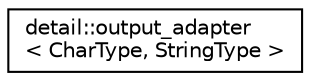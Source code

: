 digraph "Graphical Class Hierarchy"
{
 // LATEX_PDF_SIZE
  edge [fontname="Helvetica",fontsize="10",labelfontname="Helvetica",labelfontsize="10"];
  node [fontname="Helvetica",fontsize="10",shape=record];
  rankdir="LR";
  Node0 [label="detail::output_adapter\l\< CharType, StringType \>",height=0.2,width=0.4,color="black", fillcolor="white", style="filled",URL="$classdetail_1_1output__adapter.html",tooltip=" "];
}
